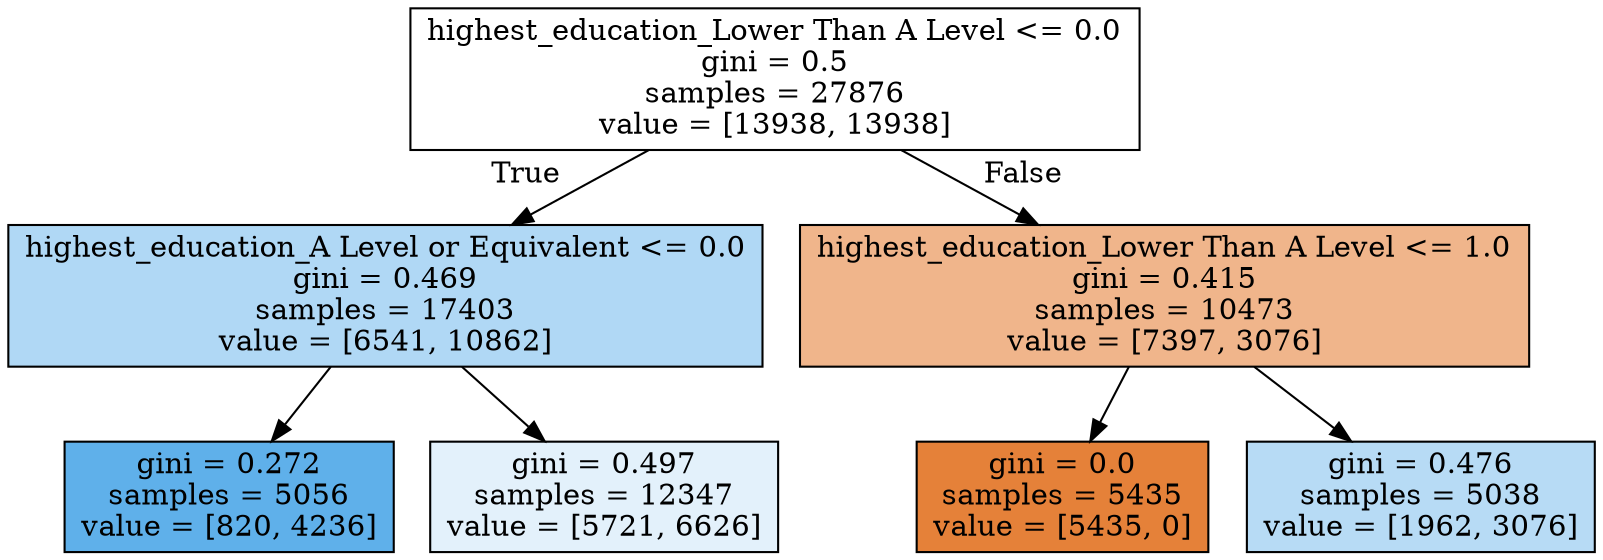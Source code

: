 digraph Tree {
node [shape=box, style="filled", color="black"] ;
0 [label="highest_education_Lower Than A Level <= 0.0\ngini = 0.5\nsamples = 27876\nvalue = [13938, 13938]", fillcolor="#e5813900"] ;
1 [label="highest_education_A Level or Equivalent <= 0.0\ngini = 0.469\nsamples = 17403\nvalue = [6541, 10862]", fillcolor="#399de565"] ;
0 -> 1 [labeldistance=2.5, labelangle=45, headlabel="True"] ;
2 [label="gini = 0.272\nsamples = 5056\nvalue = [820, 4236]", fillcolor="#399de5ce"] ;
1 -> 2 ;
3 [label="gini = 0.497\nsamples = 12347\nvalue = [5721, 6626]", fillcolor="#399de523"] ;
1 -> 3 ;
4 [label="highest_education_Lower Than A Level <= 1.0\ngini = 0.415\nsamples = 10473\nvalue = [7397, 3076]", fillcolor="#e5813995"] ;
0 -> 4 [labeldistance=2.5, labelangle=-45, headlabel="False"] ;
5 [label="gini = 0.0\nsamples = 5435\nvalue = [5435, 0]", fillcolor="#e58139ff"] ;
4 -> 5 ;
6 [label="gini = 0.476\nsamples = 5038\nvalue = [1962, 3076]", fillcolor="#399de55c"] ;
4 -> 6 ;
}
